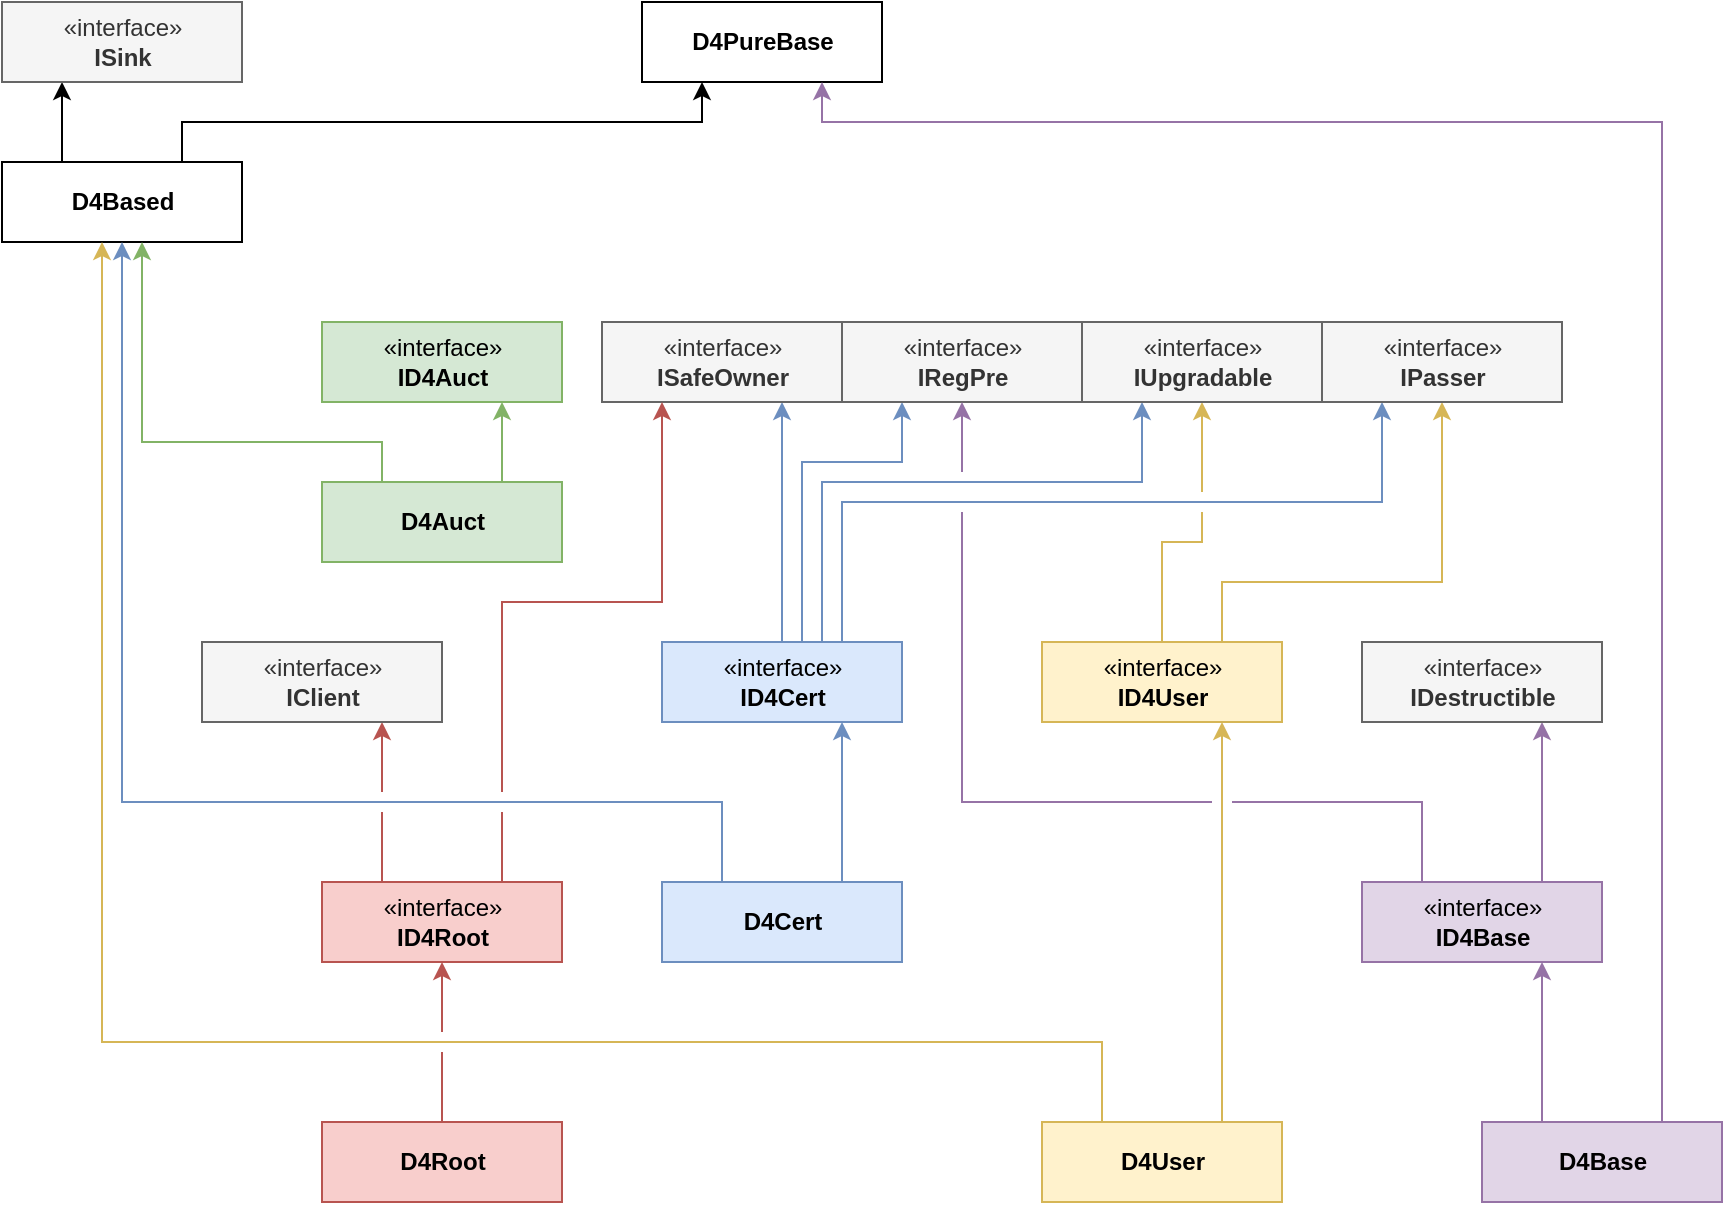 <mxfile version="14.6.13" type="device"><diagram id="qOInvFijea5fH8hi-8-x" name="Class"><mxGraphModel dx="1422" dy="802" grid="1" gridSize="10" guides="1" tooltips="1" connect="1" arrows="1" fold="1" page="1" pageScale="1" pageWidth="1169" pageHeight="1654" math="0" shadow="0"><root><mxCell id="0"/><mxCell id="1" parent="0"/><mxCell id="5fqPoF4yLV1a-J3bktIY-95" style="edgeStyle=none;rounded=0;sketch=0;jumpStyle=none;jumpSize=10;orthogonalLoop=1;jettySize=auto;html=1;exitX=0.75;exitY=0;exitDx=0;exitDy=0;entryX=0.25;entryY=1;entryDx=0;entryDy=0;" parent="1" source="5fqPoF4yLV1a-J3bktIY-67" target="5fqPoF4yLV1a-J3bktIY-92" edge="1"><mxGeometry relative="1" as="geometry"><Array as="points"><mxPoint x="130" y="100"/><mxPoint x="390" y="100"/></Array></mxGeometry></mxCell><mxCell id="5fqPoF4yLV1a-J3bktIY-104" style="edgeStyle=none;rounded=0;sketch=0;jumpStyle=gap;jumpSize=10;orthogonalLoop=1;jettySize=auto;html=1;exitX=0.25;exitY=0;exitDx=0;exitDy=0;entryX=0.25;entryY=1;entryDx=0;entryDy=0;" parent="1" source="5fqPoF4yLV1a-J3bktIY-67" target="5fqPoF4yLV1a-J3bktIY-102" edge="1"><mxGeometry relative="1" as="geometry"/></mxCell><mxCell id="5fqPoF4yLV1a-J3bktIY-67" value="D4Based" style="html=1;fontStyle=1" parent="1" vertex="1"><mxGeometry x="40" y="120" width="120" height="40" as="geometry"/></mxCell><mxCell id="5fqPoF4yLV1a-J3bktIY-69" style="edgeStyle=none;rounded=0;orthogonalLoop=1;jettySize=auto;html=1;exitX=0.25;exitY=0;exitDx=0;exitDy=0;fillColor=#d5e8d4;strokeColor=#82b366;" parent="1" source="5fqPoF4yLV1a-J3bktIY-68" edge="1"><mxGeometry relative="1" as="geometry"><mxPoint x="110" y="160" as="targetPoint"/><Array as="points"><mxPoint x="230" y="260"/><mxPoint x="110" y="260"/></Array></mxGeometry></mxCell><mxCell id="5fqPoF4yLV1a-J3bktIY-75" style="edgeStyle=none;rounded=1;orthogonalLoop=1;jettySize=auto;html=1;exitX=0.75;exitY=0;exitDx=0;exitDy=0;entryX=0.75;entryY=1;entryDx=0;entryDy=0;fillColor=#d5e8d4;strokeColor=#82b366;" parent="1" source="5fqPoF4yLV1a-J3bktIY-68" target="5fqPoF4yLV1a-J3bktIY-74" edge="1"><mxGeometry relative="1" as="geometry"/></mxCell><mxCell id="5fqPoF4yLV1a-J3bktIY-68" value="D4Auct" style="html=1;fontStyle=1;fillColor=#d5e8d4;strokeColor=#82b366;" parent="1" vertex="1"><mxGeometry x="200" y="280" width="120" height="40" as="geometry"/></mxCell><mxCell id="5fqPoF4yLV1a-J3bktIY-71" style="edgeStyle=none;rounded=0;orthogonalLoop=1;jettySize=auto;html=1;exitX=0.25;exitY=0;exitDx=0;exitDy=0;entryX=0.5;entryY=1;entryDx=0;entryDy=0;fillColor=#dae8fc;strokeColor=#6c8ebf;" parent="1" source="5fqPoF4yLV1a-J3bktIY-70" target="5fqPoF4yLV1a-J3bktIY-67" edge="1"><mxGeometry relative="1" as="geometry"><Array as="points"><mxPoint x="400" y="440"/><mxPoint x="100" y="440"/></Array></mxGeometry></mxCell><mxCell id="5fqPoF4yLV1a-J3bktIY-77" style="edgeStyle=none;rounded=0;orthogonalLoop=1;jettySize=auto;html=1;exitX=0.75;exitY=0;exitDx=0;exitDy=0;entryX=0.75;entryY=1;entryDx=0;entryDy=0;fillColor=#dae8fc;strokeColor=#6c8ebf;" parent="1" source="5fqPoF4yLV1a-J3bktIY-70" target="5fqPoF4yLV1a-J3bktIY-76" edge="1"><mxGeometry relative="1" as="geometry"><Array as="points"/></mxGeometry></mxCell><mxCell id="5fqPoF4yLV1a-J3bktIY-70" value="D4Cert" style="html=1;fontStyle=1;fillColor=#dae8fc;strokeColor=#6c8ebf;" parent="1" vertex="1"><mxGeometry x="370" y="480" width="120" height="40" as="geometry"/></mxCell><mxCell id="5fqPoF4yLV1a-J3bktIY-73" style="edgeStyle=none;rounded=0;orthogonalLoop=1;jettySize=auto;html=1;exitX=0.25;exitY=0;exitDx=0;exitDy=0;fillColor=#fff2cc;strokeColor=#d6b656;" parent="1" source="5fqPoF4yLV1a-J3bktIY-72" edge="1"><mxGeometry relative="1" as="geometry"><mxPoint x="90" y="160" as="targetPoint"/><Array as="points"><mxPoint x="590" y="560"/><mxPoint x="90" y="560"/></Array></mxGeometry></mxCell><mxCell id="5fqPoF4yLV1a-J3bktIY-93" style="edgeStyle=none;rounded=0;sketch=0;jumpStyle=none;jumpSize=10;orthogonalLoop=1;jettySize=auto;html=1;exitX=0.75;exitY=0;exitDx=0;exitDy=0;entryX=0.75;entryY=1;entryDx=0;entryDy=0;fillColor=#fff2cc;strokeColor=#d6b656;" parent="1" source="5fqPoF4yLV1a-J3bktIY-72" target="5fqPoF4yLV1a-J3bktIY-78" edge="1"><mxGeometry relative="1" as="geometry"/></mxCell><mxCell id="5fqPoF4yLV1a-J3bktIY-72" value="D4User" style="html=1;fontStyle=1;fillColor=#fff2cc;strokeColor=#d6b656;" parent="1" vertex="1"><mxGeometry x="560" y="600" width="120" height="40" as="geometry"/></mxCell><mxCell id="5fqPoF4yLV1a-J3bktIY-74" value="«interface»&lt;br&gt;&lt;b&gt;ID4Auct&lt;/b&gt;" style="html=1;fillColor=#d5e8d4;strokeColor=#82b366;" parent="1" vertex="1"><mxGeometry x="200" y="200" width="120" height="40" as="geometry"/></mxCell><mxCell id="yRnwYgGDqNgUJZicp_wA-4" style="edgeStyle=none;rounded=0;sketch=0;jumpStyle=gap;jumpSize=10;orthogonalLoop=1;jettySize=auto;html=1;exitX=0.5;exitY=0;exitDx=0;exitDy=0;entryX=0.75;entryY=1;entryDx=0;entryDy=0;fillColor=#dae8fc;strokeColor=#6c8ebf;" edge="1" parent="1" source="5fqPoF4yLV1a-J3bktIY-76" target="5fqPoF4yLV1a-J3bktIY-82"><mxGeometry relative="1" as="geometry"/></mxCell><mxCell id="yRnwYgGDqNgUJZicp_wA-5" style="edgeStyle=none;rounded=0;sketch=0;jumpStyle=gap;jumpSize=10;orthogonalLoop=1;jettySize=auto;html=1;entryX=0.25;entryY=1;entryDx=0;entryDy=0;fillColor=#dae8fc;strokeColor=#6c8ebf;" edge="1" parent="1" target="5fqPoF4yLV1a-J3bktIY-83"><mxGeometry relative="1" as="geometry"><mxPoint x="440" y="360" as="sourcePoint"/><Array as="points"><mxPoint x="440" y="270"/><mxPoint x="490" y="270"/></Array></mxGeometry></mxCell><mxCell id="yRnwYgGDqNgUJZicp_wA-6" style="edgeStyle=none;rounded=0;sketch=0;jumpStyle=gap;jumpSize=10;orthogonalLoop=1;jettySize=auto;html=1;entryX=0.25;entryY=1;entryDx=0;entryDy=0;fillColor=#dae8fc;strokeColor=#6c8ebf;" edge="1" parent="1" target="5fqPoF4yLV1a-J3bktIY-80"><mxGeometry relative="1" as="geometry"><mxPoint x="450" y="360" as="sourcePoint"/><Array as="points"><mxPoint x="450" y="280"/><mxPoint x="610" y="280"/></Array></mxGeometry></mxCell><mxCell id="yRnwYgGDqNgUJZicp_wA-7" style="edgeStyle=none;rounded=0;sketch=0;jumpStyle=gap;jumpSize=10;orthogonalLoop=1;jettySize=auto;html=1;exitX=0.75;exitY=0;exitDx=0;exitDy=0;entryX=0.25;entryY=1;entryDx=0;entryDy=0;fillColor=#dae8fc;strokeColor=#6c8ebf;" edge="1" parent="1" source="5fqPoF4yLV1a-J3bktIY-76" target="5fqPoF4yLV1a-J3bktIY-81"><mxGeometry relative="1" as="geometry"><Array as="points"><mxPoint x="460" y="290"/><mxPoint x="730" y="290"/></Array></mxGeometry></mxCell><mxCell id="5fqPoF4yLV1a-J3bktIY-76" value="«interface»&lt;br&gt;&lt;b&gt;ID4Cert&lt;/b&gt;" style="html=1;fillColor=#dae8fc;strokeColor=#6c8ebf;" parent="1" vertex="1"><mxGeometry x="370" y="360" width="120" height="40" as="geometry"/></mxCell><mxCell id="yRnwYgGDqNgUJZicp_wA-1" style="edgeStyle=none;rounded=0;sketch=0;jumpStyle=gap;jumpSize=10;orthogonalLoop=1;jettySize=auto;html=1;exitX=0.5;exitY=0;exitDx=0;exitDy=0;entryX=0.5;entryY=1;entryDx=0;entryDy=0;fillColor=#fff2cc;strokeColor=#d6b656;" edge="1" parent="1" source="5fqPoF4yLV1a-J3bktIY-78" target="5fqPoF4yLV1a-J3bktIY-80"><mxGeometry relative="1" as="geometry"><Array as="points"><mxPoint x="620" y="310"/><mxPoint x="640" y="310"/></Array></mxGeometry></mxCell><mxCell id="yRnwYgGDqNgUJZicp_wA-2" style="edgeStyle=none;rounded=0;sketch=0;jumpStyle=gap;jumpSize=10;orthogonalLoop=1;jettySize=auto;html=1;exitX=0.75;exitY=0;exitDx=0;exitDy=0;entryX=0.5;entryY=1;entryDx=0;entryDy=0;fillColor=#fff2cc;strokeColor=#d6b656;" edge="1" parent="1" source="5fqPoF4yLV1a-J3bktIY-78" target="5fqPoF4yLV1a-J3bktIY-81"><mxGeometry relative="1" as="geometry"><Array as="points"><mxPoint x="650" y="330"/><mxPoint x="760" y="330"/></Array></mxGeometry></mxCell><mxCell id="5fqPoF4yLV1a-J3bktIY-78" value="«interface»&lt;br&gt;&lt;b&gt;ID4User&lt;/b&gt;" style="html=1;fillColor=#fff2cc;strokeColor=#d6b656;" parent="1" vertex="1"><mxGeometry x="560" y="360" width="120" height="40" as="geometry"/></mxCell><mxCell id="5fqPoF4yLV1a-J3bktIY-80" value="«interface»&lt;br&gt;&lt;b&gt;IUpgradable&lt;/b&gt;" style="html=1;fillColor=#f5f5f5;strokeColor=#666666;fontColor=#333333;" parent="1" vertex="1"><mxGeometry x="580" y="200" width="120" height="40" as="geometry"/></mxCell><mxCell id="5fqPoF4yLV1a-J3bktIY-81" value="«interface»&lt;br&gt;&lt;b&gt;IPasser&lt;/b&gt;" style="html=1;fillColor=#f5f5f5;strokeColor=#666666;fontColor=#333333;" parent="1" vertex="1"><mxGeometry x="700" y="200" width="120" height="40" as="geometry"/></mxCell><mxCell id="5fqPoF4yLV1a-J3bktIY-82" value="«interface»&lt;br&gt;&lt;b&gt;ISafeOwner&lt;/b&gt;" style="html=1;fillColor=#f5f5f5;strokeColor=#666666;fontColor=#333333;" parent="1" vertex="1"><mxGeometry x="340" y="200" width="120" height="40" as="geometry"/></mxCell><mxCell id="5fqPoF4yLV1a-J3bktIY-83" value="«interface»&lt;br&gt;&lt;b&gt;IRegPre&lt;/b&gt;" style="html=1;fillColor=#f5f5f5;strokeColor=#666666;fontColor=#333333;" parent="1" vertex="1"><mxGeometry x="460" y="200" width="120" height="40" as="geometry"/></mxCell><mxCell id="5fqPoF4yLV1a-J3bktIY-92" value="D4PureBase" style="html=1;fontStyle=1" parent="1" vertex="1"><mxGeometry x="360" y="40" width="120" height="40" as="geometry"/></mxCell><mxCell id="5fqPoF4yLV1a-J3bktIY-100" style="edgeStyle=none;rounded=0;sketch=0;jumpStyle=gap;jumpSize=10;orthogonalLoop=1;jettySize=auto;html=1;exitX=0.25;exitY=0;exitDx=0;exitDy=0;entryX=0.5;entryY=1;entryDx=0;entryDy=0;fillColor=#e1d5e7;strokeColor=#9673a6;" parent="1" source="5fqPoF4yLV1a-J3bktIY-94" target="5fqPoF4yLV1a-J3bktIY-83" edge="1"><mxGeometry relative="1" as="geometry"><Array as="points"><mxPoint x="750" y="440"/><mxPoint x="520" y="440"/></Array></mxGeometry></mxCell><mxCell id="5fqPoF4yLV1a-J3bktIY-101" style="edgeStyle=none;rounded=0;sketch=0;jumpStyle=gap;jumpSize=10;orthogonalLoop=1;jettySize=auto;html=1;exitX=0.75;exitY=0;exitDx=0;exitDy=0;entryX=0.75;entryY=1;entryDx=0;entryDy=0;fillColor=#e1d5e7;strokeColor=#9673a6;" parent="1" source="5fqPoF4yLV1a-J3bktIY-94" target="5fqPoF4yLV1a-J3bktIY-99" edge="1"><mxGeometry relative="1" as="geometry"/></mxCell><mxCell id="5fqPoF4yLV1a-J3bktIY-94" value="«interface»&lt;br&gt;&lt;b&gt;ID4Base&lt;/b&gt;" style="html=1;fillColor=#e1d5e7;strokeColor=#9673a6;" parent="1" vertex="1"><mxGeometry x="720" y="480" width="120" height="40" as="geometry"/></mxCell><mxCell id="5fqPoF4yLV1a-J3bktIY-97" style="edgeStyle=none;rounded=0;sketch=0;jumpStyle=none;jumpSize=10;orthogonalLoop=1;jettySize=auto;html=1;exitX=0.25;exitY=0;exitDx=0;exitDy=0;entryX=0.75;entryY=1;entryDx=0;entryDy=0;fillColor=#e1d5e7;strokeColor=#9673a6;" parent="1" source="5fqPoF4yLV1a-J3bktIY-96" target="5fqPoF4yLV1a-J3bktIY-94" edge="1"><mxGeometry relative="1" as="geometry"/></mxCell><mxCell id="5fqPoF4yLV1a-J3bktIY-98" style="edgeStyle=none;rounded=0;sketch=0;jumpStyle=none;jumpSize=10;orthogonalLoop=1;jettySize=auto;html=1;exitX=0.75;exitY=0;exitDx=0;exitDy=0;entryX=0.75;entryY=1;entryDx=0;entryDy=0;fillColor=#e1d5e7;strokeColor=#9673a6;" parent="1" source="5fqPoF4yLV1a-J3bktIY-96" target="5fqPoF4yLV1a-J3bktIY-92" edge="1"><mxGeometry relative="1" as="geometry"><Array as="points"><mxPoint x="870" y="100"/><mxPoint x="450" y="100"/></Array></mxGeometry></mxCell><mxCell id="5fqPoF4yLV1a-J3bktIY-96" value="D4Base" style="html=1;fontStyle=1;fillColor=#e1d5e7;strokeColor=#9673a6;" parent="1" vertex="1"><mxGeometry x="780" y="600" width="120" height="40" as="geometry"/></mxCell><mxCell id="5fqPoF4yLV1a-J3bktIY-99" value="«interface»&lt;br&gt;&lt;b&gt;IDestructible&lt;/b&gt;" style="html=1;fillColor=#f5f5f5;strokeColor=#666666;fontColor=#333333;" parent="1" vertex="1"><mxGeometry x="720" y="360" width="120" height="40" as="geometry"/></mxCell><mxCell id="5fqPoF4yLV1a-J3bktIY-102" value="«interface»&lt;br&gt;&lt;b&gt;ISink&lt;/b&gt;" style="html=1;fillColor=#f5f5f5;strokeColor=#666666;fontColor=#333333;" parent="1" vertex="1"><mxGeometry x="40" y="40" width="120" height="40" as="geometry"/></mxCell><mxCell id="5fqPoF4yLV1a-J3bktIY-106" style="edgeStyle=none;rounded=0;sketch=0;jumpStyle=gap;jumpSize=10;orthogonalLoop=1;jettySize=auto;html=1;exitX=0.75;exitY=0;exitDx=0;exitDy=0;entryX=0.25;entryY=1;entryDx=0;entryDy=0;fillColor=#f8cecc;strokeColor=#b85450;" parent="1" source="5fqPoF4yLV1a-J3bktIY-105" target="5fqPoF4yLV1a-J3bktIY-82" edge="1"><mxGeometry relative="1" as="geometry"><Array as="points"><mxPoint x="290" y="340"/><mxPoint x="370" y="340"/></Array></mxGeometry></mxCell><mxCell id="5fqPoF4yLV1a-J3bktIY-108" style="edgeStyle=none;rounded=0;sketch=0;jumpStyle=gap;jumpSize=10;orthogonalLoop=1;jettySize=auto;html=1;exitX=0.25;exitY=0;exitDx=0;exitDy=0;entryX=0.75;entryY=1;entryDx=0;entryDy=0;fillColor=#f8cecc;strokeColor=#b85450;" parent="1" source="5fqPoF4yLV1a-J3bktIY-105" target="5fqPoF4yLV1a-J3bktIY-107" edge="1"><mxGeometry relative="1" as="geometry"/></mxCell><mxCell id="5fqPoF4yLV1a-J3bktIY-105" value="«interface»&lt;br&gt;&lt;b&gt;ID4Root&lt;/b&gt;" style="html=1;fillColor=#f8cecc;strokeColor=#b85450;" parent="1" vertex="1"><mxGeometry x="200" y="480" width="120" height="40" as="geometry"/></mxCell><mxCell id="5fqPoF4yLV1a-J3bktIY-107" value="«interface»&lt;br&gt;&lt;b&gt;IClient&lt;/b&gt;" style="html=1;fillColor=#f5f5f5;strokeColor=#666666;fontColor=#333333;" parent="1" vertex="1"><mxGeometry x="140" y="360" width="120" height="40" as="geometry"/></mxCell><mxCell id="5fqPoF4yLV1a-J3bktIY-110" style="edgeStyle=none;rounded=0;sketch=0;jumpStyle=gap;jumpSize=10;orthogonalLoop=1;jettySize=auto;html=1;exitX=0.5;exitY=0;exitDx=0;exitDy=0;entryX=0.5;entryY=1;entryDx=0;entryDy=0;fillColor=#f8cecc;strokeColor=#b85450;" parent="1" source="5fqPoF4yLV1a-J3bktIY-109" target="5fqPoF4yLV1a-J3bktIY-105" edge="1"><mxGeometry relative="1" as="geometry"/></mxCell><mxCell id="5fqPoF4yLV1a-J3bktIY-109" value="D4Root" style="html=1;fontStyle=1;fillColor=#f8cecc;strokeColor=#b85450;" parent="1" vertex="1"><mxGeometry x="200" y="600" width="120" height="40" as="geometry"/></mxCell></root></mxGraphModel></diagram></mxfile>